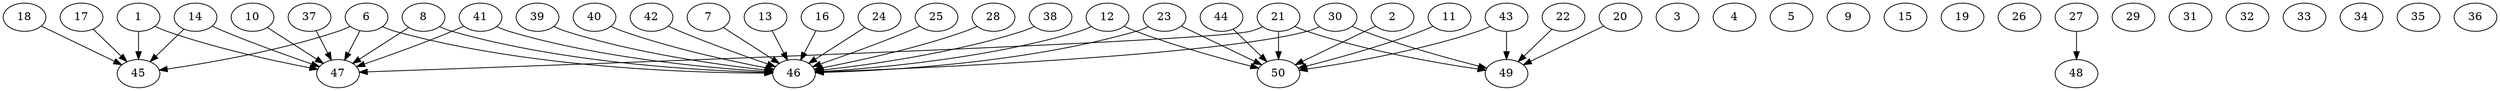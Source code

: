 // DAG automatically generated by daggen at Thu Oct  3 14:07:57 2019
// ./daggen --dot -n 50 --ccr 0.4 --fat 0.9 --regular 0.5 --density 0.5 --mindata 5242880 --maxdata 52428800 
digraph G {
  1 [size="127997440", alpha="0.08", expect_size="51198976"] 
  1 -> 45 [size ="51198976"]
  1 -> 47 [size ="51198976"]
  2 [size="92582400", alpha="0.14", expect_size="37032960"] 
  2 -> 50 [size ="37032960"]
  3 [size="13127680", alpha="0.10", expect_size="5251072"] 
  4 [size="17943040", alpha="0.01", expect_size="7177216"] 
  5 [size="50657280", alpha="0.07", expect_size="20262912"] 
  6 [size="75545600", alpha="0.18", expect_size="30218240"] 
  6 -> 45 [size ="30218240"]
  6 -> 46 [size ="30218240"]
  6 -> 47 [size ="30218240"]
  7 [size="108874240", alpha="0.06", expect_size="43549696"] 
  7 -> 46 [size ="43549696"]
  8 [size="27827200", alpha="0.06", expect_size="11130880"] 
  8 -> 46 [size ="11130880"]
  8 -> 47 [size ="11130880"]
  9 [size="108157440", alpha="0.04", expect_size="43262976"] 
  10 [size="50731520", alpha="0.00", expect_size="20292608"] 
  10 -> 47 [size ="20292608"]
  11 [size="108904960", alpha="0.11", expect_size="43561984"] 
  11 -> 50 [size ="43561984"]
  12 [size="36065280", alpha="0.10", expect_size="14426112"] 
  12 -> 46 [size ="14426112"]
  12 -> 50 [size ="14426112"]
  13 [size="117096960", alpha="0.08", expect_size="46838784"] 
  13 -> 46 [size ="46838784"]
  14 [size="57159680", alpha="0.03", expect_size="22863872"] 
  14 -> 45 [size ="22863872"]
  14 -> 47 [size ="22863872"]
  15 [size="63326720", alpha="0.18", expect_size="25330688"] 
  16 [size="102517760", alpha="0.07", expect_size="41007104"] 
  16 -> 46 [size ="41007104"]
  17 [size="93276160", alpha="0.05", expect_size="37310464"] 
  17 -> 45 [size ="37310464"]
  18 [size="126364160", alpha="0.01", expect_size="50545664"] 
  18 -> 45 [size ="50545664"]
  19 [size="42785280", alpha="0.11", expect_size="17114112"] 
  20 [size="64821760", alpha="0.06", expect_size="25928704"] 
  20 -> 49 [size ="25928704"]
  21 [size="67683840", alpha="0.00", expect_size="27073536"] 
  21 -> 47 [size ="27073536"]
  21 -> 49 [size ="27073536"]
  21 -> 50 [size ="27073536"]
  22 [size="13959680", alpha="0.08", expect_size="5583872"] 
  22 -> 49 [size ="5583872"]
  23 [size="72742400", alpha="0.16", expect_size="29096960"] 
  23 -> 46 [size ="29096960"]
  23 -> 50 [size ="29096960"]
  24 [size="118481920", alpha="0.05", expect_size="47392768"] 
  24 -> 46 [size ="47392768"]
  25 [size="17507840", alpha="0.20", expect_size="7003136"] 
  25 -> 46 [size ="7003136"]
  26 [size="121853440", alpha="0.06", expect_size="48741376"] 
  27 [size="44794880", alpha="0.07", expect_size="17917952"] 
  27 -> 48 [size ="17917952"]
  28 [size="76211200", alpha="0.12", expect_size="30484480"] 
  28 -> 46 [size ="30484480"]
  29 [size="80709120", alpha="0.12", expect_size="32283648"] 
  30 [size="28462080", alpha="0.19", expect_size="11384832"] 
  30 -> 46 [size ="11384832"]
  30 -> 49 [size ="11384832"]
  31 [size="64181760", alpha="0.02", expect_size="25672704"] 
  32 [size="66823680", alpha="0.09", expect_size="26729472"] 
  33 [size="115870720", alpha="0.14", expect_size="46348288"] 
  34 [size="93373440", alpha="0.06", expect_size="37349376"] 
  35 [size="122135040", alpha="0.07", expect_size="48854016"] 
  36 [size="121740800", alpha="0.02", expect_size="48696320"] 
  37 [size="36669440", alpha="0.12", expect_size="14667776"] 
  37 -> 47 [size ="14667776"]
  38 [size="80652800", alpha="0.00", expect_size="32261120"] 
  38 -> 46 [size ="32261120"]
  39 [size="32483840", alpha="0.14", expect_size="12993536"] 
  39 -> 46 [size ="12993536"]
  40 [size="105177600", alpha="0.16", expect_size="42071040"] 
  40 -> 46 [size ="42071040"]
  41 [size="100431360", alpha="0.08", expect_size="40172544"] 
  41 -> 46 [size ="40172544"]
  41 -> 47 [size ="40172544"]
  42 [size="114045440", alpha="0.20", expect_size="45618176"] 
  42 -> 46 [size ="45618176"]
  43 [size="51018240", alpha="0.02", expect_size="20407296"] 
  43 -> 49 [size ="20407296"]
  43 -> 50 [size ="20407296"]
  44 [size="15334400", alpha="0.01", expect_size="6133760"] 
  44 -> 50 [size ="6133760"]
  45 [size="51056640", alpha="0.02", expect_size="20422656"] 
  46 [size="90432000", alpha="0.01", expect_size="36172800"] 
  47 [size="104911360", alpha="0.05", expect_size="41964544"] 
  48 [size="56698880", alpha="0.00", expect_size="22679552"] 
  49 [size="59051520", alpha="0.07", expect_size="23620608"] 
  50 [size="23687680", alpha="0.16", expect_size="9475072"] 
}
